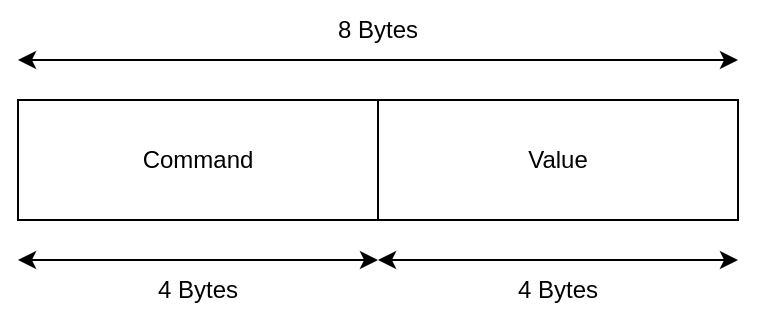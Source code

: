 <mxfile version="19.0.3" type="device"><diagram id="r_3Lpz-URLwoiZuOkyfj" name="Page-1"><mxGraphModel dx="1422" dy="881" grid="1" gridSize="10" guides="1" tooltips="1" connect="1" arrows="1" fold="1" page="1" pageScale="1" pageWidth="850" pageHeight="1100" math="0" shadow="0"><root><mxCell id="0"/><mxCell id="1" parent="0"/><mxCell id="OpWx1TtwnAOi52uLKffl-1" value="" style="rounded=0;whiteSpace=wrap;html=1;" vertex="1" parent="1"><mxGeometry x="200" y="320" width="360" height="60" as="geometry"/></mxCell><mxCell id="OpWx1TtwnAOi52uLKffl-2" value="" style="endArrow=none;html=1;rounded=0;entryX=0.5;entryY=0;entryDx=0;entryDy=0;exitX=0.5;exitY=1;exitDx=0;exitDy=0;" edge="1" parent="1" source="OpWx1TtwnAOi52uLKffl-1" target="OpWx1TtwnAOi52uLKffl-1"><mxGeometry width="50" height="50" relative="1" as="geometry"><mxPoint x="400" y="480" as="sourcePoint"/><mxPoint x="450" y="430" as="targetPoint"/></mxGeometry></mxCell><mxCell id="OpWx1TtwnAOi52uLKffl-3" value="" style="endArrow=classic;startArrow=classic;html=1;rounded=0;" edge="1" parent="1"><mxGeometry width="50" height="50" relative="1" as="geometry"><mxPoint x="200" y="300" as="sourcePoint"/><mxPoint x="560" y="300" as="targetPoint"/></mxGeometry></mxCell><mxCell id="OpWx1TtwnAOi52uLKffl-4" value="8 Bytes" style="text;html=1;strokeColor=none;fillColor=none;align=center;verticalAlign=middle;whiteSpace=wrap;rounded=0;" vertex="1" parent="1"><mxGeometry x="350" y="270" width="60" height="30" as="geometry"/></mxCell><mxCell id="OpWx1TtwnAOi52uLKffl-5" value="" style="endArrow=classic;startArrow=classic;html=1;rounded=0;" edge="1" parent="1"><mxGeometry width="50" height="50" relative="1" as="geometry"><mxPoint x="200" y="400" as="sourcePoint"/><mxPoint x="380" y="400" as="targetPoint"/></mxGeometry></mxCell><mxCell id="OpWx1TtwnAOi52uLKffl-6" value="" style="endArrow=classic;startArrow=classic;html=1;rounded=0;" edge="1" parent="1"><mxGeometry width="50" height="50" relative="1" as="geometry"><mxPoint x="380" y="400" as="sourcePoint"/><mxPoint x="560" y="400" as="targetPoint"/></mxGeometry></mxCell><mxCell id="OpWx1TtwnAOi52uLKffl-7" value="4 Bytes" style="text;html=1;strokeColor=none;fillColor=none;align=center;verticalAlign=middle;whiteSpace=wrap;rounded=0;" vertex="1" parent="1"><mxGeometry x="260" y="400" width="60" height="30" as="geometry"/></mxCell><mxCell id="OpWx1TtwnAOi52uLKffl-8" value="4 Bytes" style="text;html=1;strokeColor=none;fillColor=none;align=center;verticalAlign=middle;whiteSpace=wrap;rounded=0;" vertex="1" parent="1"><mxGeometry x="440" y="400" width="60" height="30" as="geometry"/></mxCell><mxCell id="OpWx1TtwnAOi52uLKffl-9" value="Command" style="text;html=1;strokeColor=none;fillColor=none;align=center;verticalAlign=middle;whiteSpace=wrap;rounded=0;" vertex="1" parent="1"><mxGeometry x="260" y="335" width="60" height="30" as="geometry"/></mxCell><mxCell id="OpWx1TtwnAOi52uLKffl-10" value="Value" style="text;html=1;strokeColor=none;fillColor=none;align=center;verticalAlign=middle;whiteSpace=wrap;rounded=0;" vertex="1" parent="1"><mxGeometry x="440" y="335" width="60" height="30" as="geometry"/></mxCell></root></mxGraphModel></diagram></mxfile>